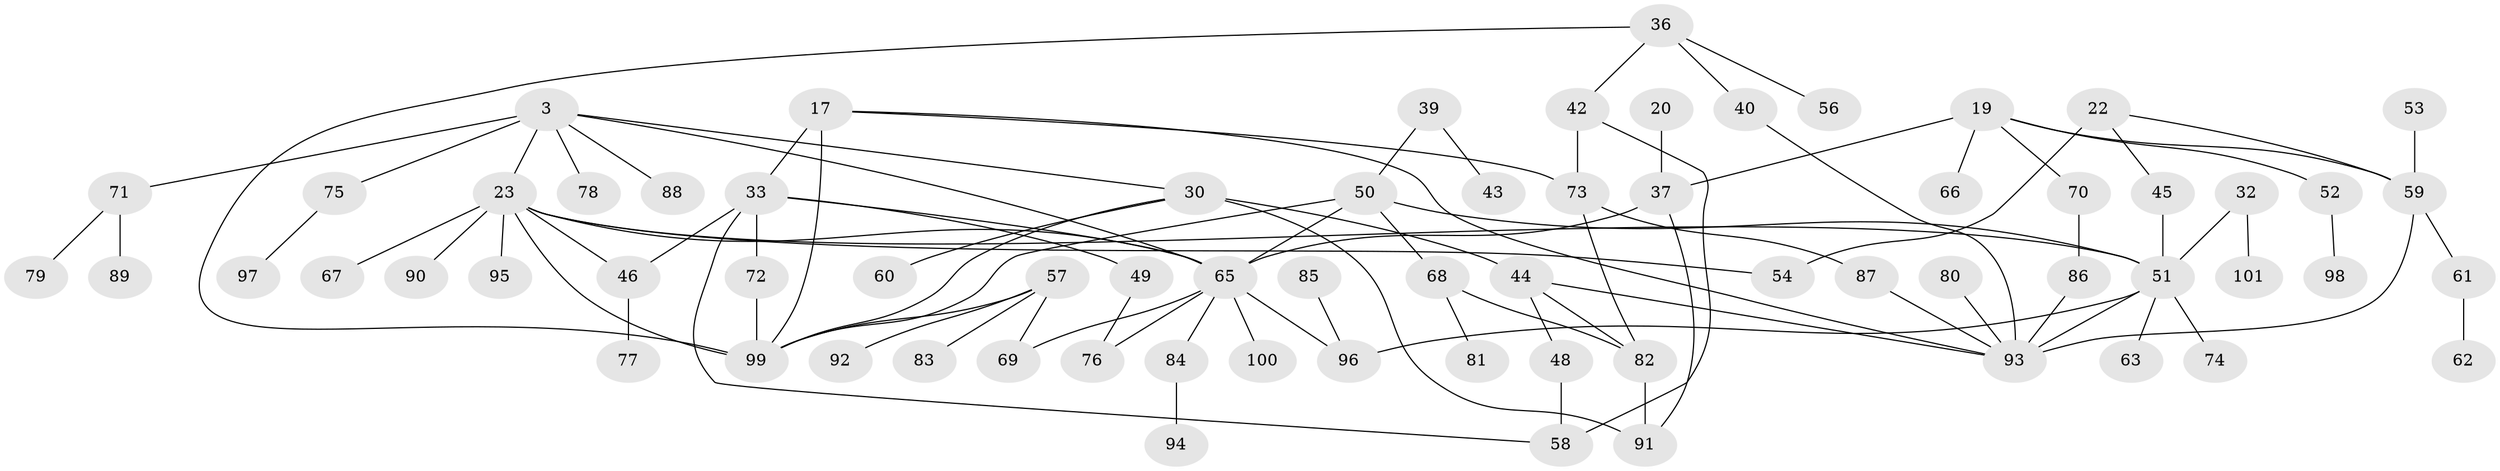 // original degree distribution, {3: 0.18811881188118812, 4: 0.1485148514851485, 8: 0.019801980198019802, 7: 0.0297029702970297, 5: 0.0297029702970297, 6: 0.0297029702970297, 2: 0.26732673267326734, 1: 0.2871287128712871}
// Generated by graph-tools (version 1.1) at 2025/45/03/04/25 21:45:44]
// undirected, 70 vertices, 94 edges
graph export_dot {
graph [start="1"]
  node [color=gray90,style=filled];
  3;
  17 [super="+11"];
  19;
  20;
  22;
  23 [super="+12"];
  30 [super="+10+15"];
  32;
  33 [super="+25"];
  36;
  37 [super="+2"];
  39;
  40;
  42;
  43;
  44 [super="+41"];
  45;
  46;
  48;
  49;
  50 [super="+28"];
  51 [super="+6+31"];
  52;
  53;
  54 [super="+47"];
  56;
  57;
  58 [super="+34"];
  59 [super="+14"];
  60;
  61;
  62;
  63;
  65 [super="+21+24+35"];
  66;
  67;
  68;
  69;
  70;
  71 [super="+4"];
  72;
  73;
  74;
  75;
  76;
  77;
  78;
  79;
  80;
  81;
  82;
  83;
  84;
  85;
  86;
  87;
  88;
  89;
  90;
  91;
  92;
  93 [super="+7+55"];
  94;
  95;
  96 [super="+18"];
  97;
  98;
  99 [super="+26+64+38"];
  100;
  101;
  3 -- 23 [weight=2];
  3 -- 75;
  3 -- 78;
  3 -- 88;
  3 -- 71;
  3 -- 30;
  3 -- 65;
  17 -- 33 [weight=2];
  17 -- 73;
  17 -- 93;
  17 -- 99;
  19 -- 52;
  19 -- 66;
  19 -- 70;
  19 -- 37 [weight=2];
  19 -- 59;
  20 -- 37;
  22 -- 54 [weight=2];
  22 -- 45;
  22 -- 59;
  23 -- 46;
  23 -- 95;
  23 -- 67;
  23 -- 54;
  23 -- 90;
  23 -- 51;
  23 -- 65;
  23 -- 99;
  30 -- 91;
  30 -- 99;
  30 -- 44 [weight=2];
  30 -- 60;
  32 -- 101;
  32 -- 51;
  33 -- 49;
  33 -- 72;
  33 -- 46;
  33 -- 65;
  33 -- 58;
  36 -- 40;
  36 -- 56;
  36 -- 42;
  36 -- 99;
  37 -- 91;
  37 -- 65;
  39 -- 43;
  39 -- 50;
  40 -- 93;
  42 -- 73;
  42 -- 58;
  44 -- 48;
  44 -- 82;
  44 -- 93;
  45 -- 51;
  46 -- 77;
  48 -- 58;
  49 -- 76;
  50 -- 68;
  50 -- 51 [weight=2];
  50 -- 99 [weight=2];
  50 -- 65;
  51 -- 63;
  51 -- 96 [weight=3];
  51 -- 93 [weight=2];
  51 -- 74;
  52 -- 98;
  53 -- 59;
  57 -- 69;
  57 -- 83;
  57 -- 92;
  57 -- 99;
  59 -- 61;
  59 -- 93;
  61 -- 62;
  65 -- 100;
  65 -- 96;
  65 -- 69;
  65 -- 76;
  65 -- 84;
  68 -- 81;
  68 -- 82;
  70 -- 86;
  71 -- 89;
  71 -- 79;
  72 -- 99;
  73 -- 87;
  73 -- 82;
  75 -- 97;
  80 -- 93;
  82 -- 91;
  84 -- 94;
  85 -- 96;
  86 -- 93;
  87 -- 93;
}
